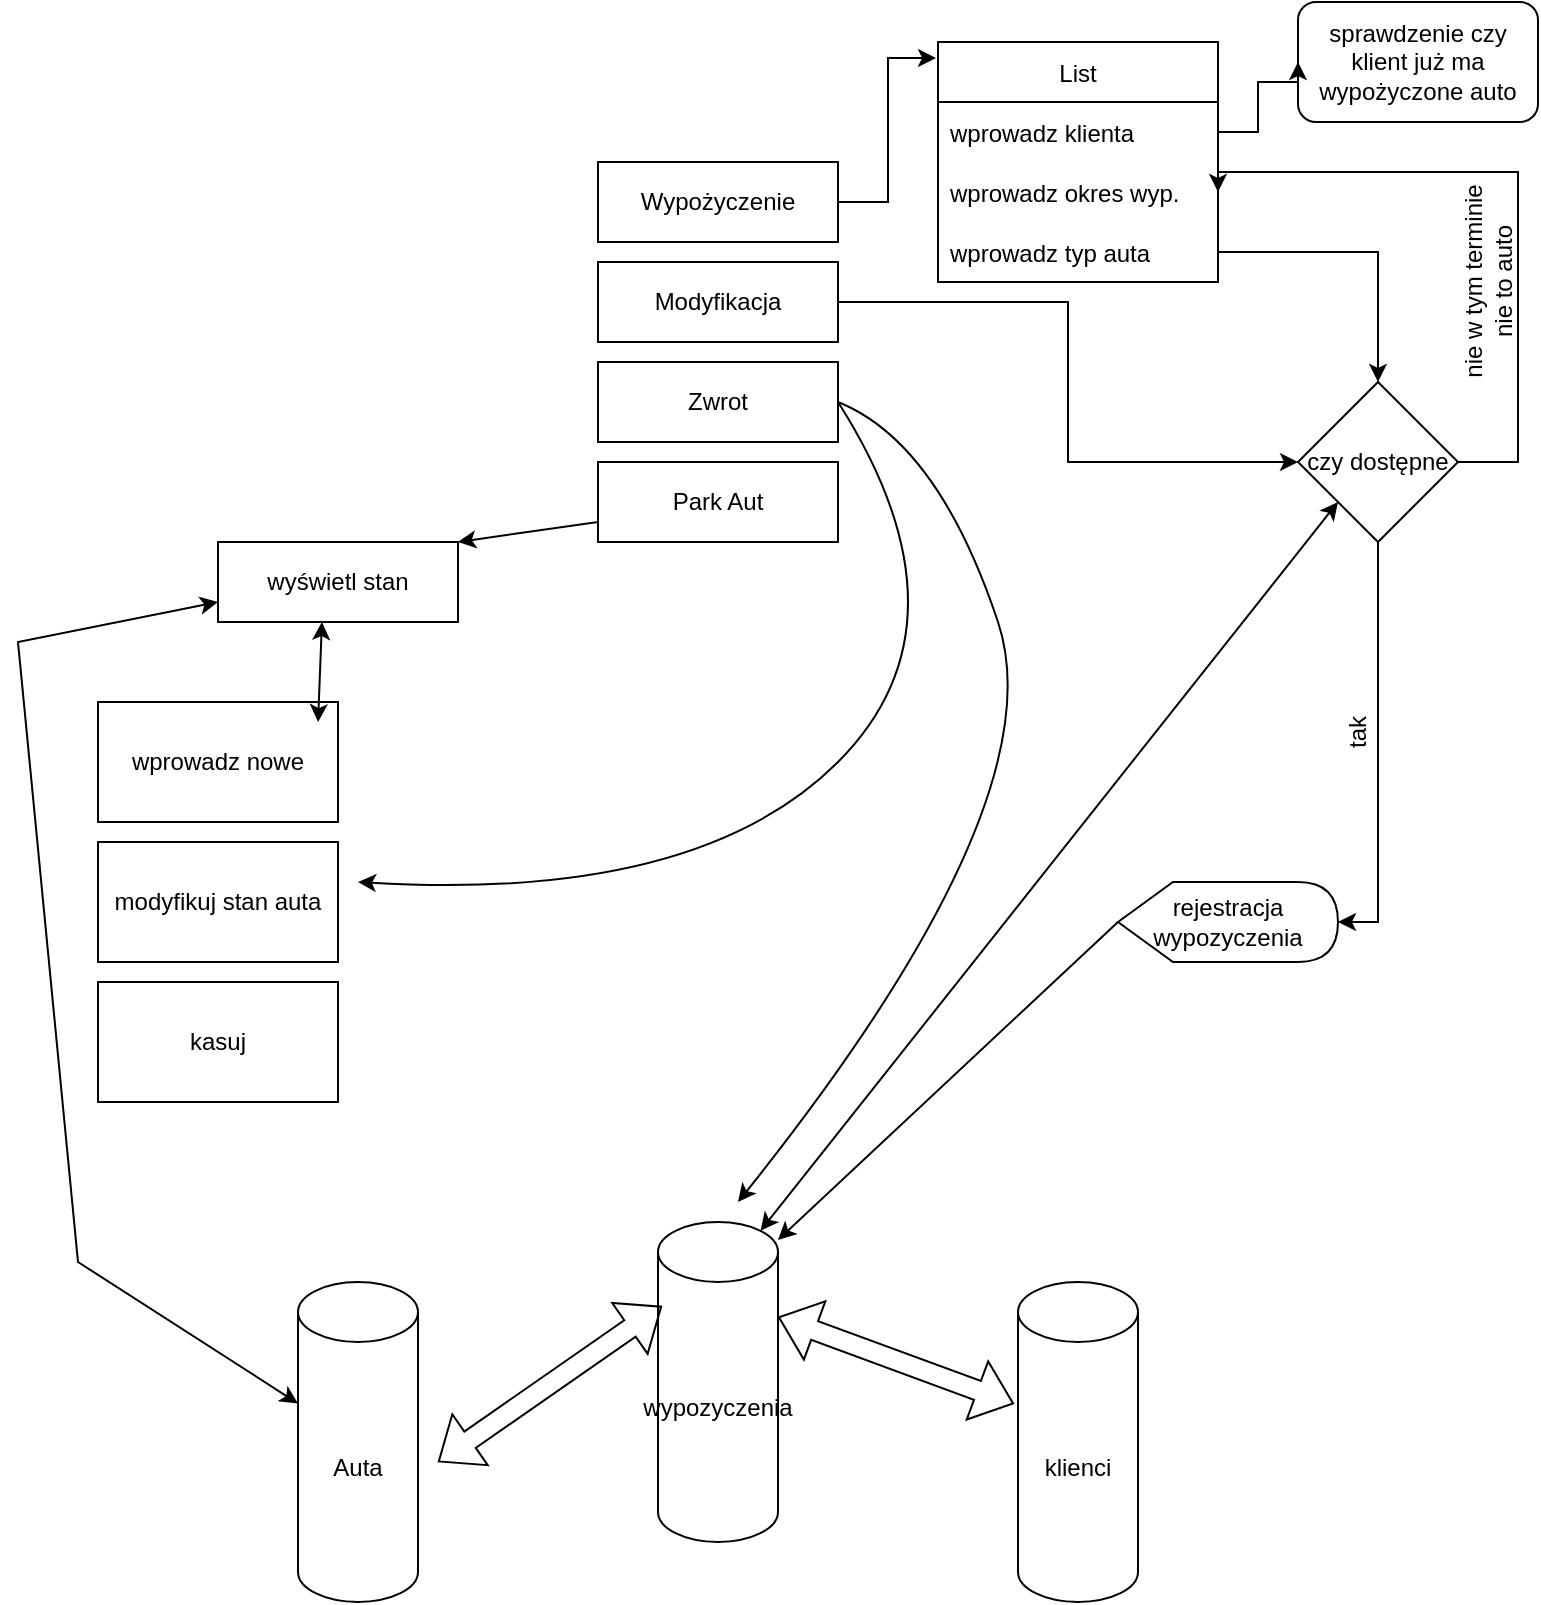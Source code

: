 <mxfile version="17.4.2" type="device"><diagram id="bP646m_zEIl4J701v7i3" name="Page-1"><mxGraphModel dx="1356" dy="924" grid="1" gridSize="10" guides="1" tooltips="1" connect="1" arrows="1" fold="1" page="1" pageScale="1" pageWidth="827" pageHeight="1169" math="0" shadow="0"><root><mxCell id="0"/><mxCell id="1" parent="0"/><mxCell id="UQa3HUa4EXdPo_pVCjuK-43" style="edgeStyle=orthogonalEdgeStyle;rounded=0;orthogonalLoop=1;jettySize=auto;html=1;exitX=1;exitY=0.5;exitDx=0;exitDy=0;entryX=-0.007;entryY=0.067;entryDx=0;entryDy=0;entryPerimeter=0;" edge="1" parent="1" source="UQa3HUa4EXdPo_pVCjuK-1" target="UQa3HUa4EXdPo_pVCjuK-28"><mxGeometry relative="1" as="geometry"/></mxCell><mxCell id="UQa3HUa4EXdPo_pVCjuK-1" value="Wypożyczenie" style="rounded=0;whiteSpace=wrap;html=1;" vertex="1" parent="1"><mxGeometry x="340" y="80" width="120" height="40" as="geometry"/></mxCell><mxCell id="UQa3HUa4EXdPo_pVCjuK-52" style="edgeStyle=orthogonalEdgeStyle;rounded=0;orthogonalLoop=1;jettySize=auto;html=1;exitX=1;exitY=0.5;exitDx=0;exitDy=0;entryX=0;entryY=0.5;entryDx=0;entryDy=0;" edge="1" parent="1" source="UQa3HUa4EXdPo_pVCjuK-2" target="UQa3HUa4EXdPo_pVCjuK-36"><mxGeometry relative="1" as="geometry"/></mxCell><mxCell id="UQa3HUa4EXdPo_pVCjuK-2" value="Modyfikacja" style="rounded=0;whiteSpace=wrap;html=1;" vertex="1" parent="1"><mxGeometry x="340" y="130" width="120" height="40" as="geometry"/></mxCell><mxCell id="UQa3HUa4EXdPo_pVCjuK-3" value="Zwrot" style="rounded=0;whiteSpace=wrap;html=1;" vertex="1" parent="1"><mxGeometry x="340" y="180" width="120" height="40" as="geometry"/></mxCell><mxCell id="UQa3HUa4EXdPo_pVCjuK-4" value="Park Aut" style="rounded=0;whiteSpace=wrap;html=1;" vertex="1" parent="1"><mxGeometry x="340" y="230" width="120" height="40" as="geometry"/></mxCell><mxCell id="UQa3HUa4EXdPo_pVCjuK-7" value="wyświetl stan" style="rounded=0;whiteSpace=wrap;html=1;" vertex="1" parent="1"><mxGeometry x="150" y="270" width="120" height="40" as="geometry"/></mxCell><mxCell id="UQa3HUa4EXdPo_pVCjuK-8" value="wprowadz nowe" style="rounded=0;whiteSpace=wrap;html=1;" vertex="1" parent="1"><mxGeometry x="90" y="350" width="120" height="60" as="geometry"/></mxCell><mxCell id="UQa3HUa4EXdPo_pVCjuK-9" value="modyfikuj stan auta" style="rounded=0;whiteSpace=wrap;html=1;" vertex="1" parent="1"><mxGeometry x="90" y="420" width="120" height="60" as="geometry"/></mxCell><mxCell id="UQa3HUa4EXdPo_pVCjuK-10" value="kasuj" style="rounded=0;whiteSpace=wrap;html=1;" vertex="1" parent="1"><mxGeometry x="90" y="490" width="120" height="60" as="geometry"/></mxCell><mxCell id="UQa3HUa4EXdPo_pVCjuK-11" value="" style="endArrow=classic;html=1;rounded=0;entryX=1;entryY=0;entryDx=0;entryDy=0;exitX=0;exitY=0.75;exitDx=0;exitDy=0;" edge="1" parent="1" source="UQa3HUa4EXdPo_pVCjuK-4" target="UQa3HUa4EXdPo_pVCjuK-7"><mxGeometry width="50" height="50" relative="1" as="geometry"><mxPoint x="390" y="500" as="sourcePoint"/><mxPoint x="440" y="450" as="targetPoint"/></mxGeometry></mxCell><mxCell id="UQa3HUa4EXdPo_pVCjuK-14" value="" style="curved=1;endArrow=classic;html=1;rounded=0;" edge="1" parent="1"><mxGeometry width="50" height="50" relative="1" as="geometry"><mxPoint x="460" y="200" as="sourcePoint"/><mxPoint x="220" y="440" as="targetPoint"/><Array as="points"><mxPoint x="530" y="310"/><mxPoint x="390" y="450"/></Array></mxGeometry></mxCell><mxCell id="UQa3HUa4EXdPo_pVCjuK-17" value="Auta" style="shape=cylinder3;whiteSpace=wrap;html=1;boundedLbl=1;backgroundOutline=1;size=15;" vertex="1" parent="1"><mxGeometry x="190" y="640" width="60" height="160" as="geometry"/></mxCell><mxCell id="UQa3HUa4EXdPo_pVCjuK-18" value="wypozyczenia" style="shape=cylinder3;whiteSpace=wrap;html=1;boundedLbl=1;backgroundOutline=1;size=15;" vertex="1" parent="1"><mxGeometry x="370" y="610" width="60" height="160" as="geometry"/></mxCell><mxCell id="UQa3HUa4EXdPo_pVCjuK-19" value="klienci" style="shape=cylinder3;whiteSpace=wrap;html=1;boundedLbl=1;backgroundOutline=1;size=15;" vertex="1" parent="1"><mxGeometry x="550" y="640" width="60" height="160" as="geometry"/></mxCell><mxCell id="UQa3HUa4EXdPo_pVCjuK-28" value="List" style="swimlane;fontStyle=0;childLayout=stackLayout;horizontal=1;startSize=30;horizontalStack=0;resizeParent=1;resizeParentMax=0;resizeLast=0;collapsible=1;marginBottom=0;" vertex="1" parent="1"><mxGeometry x="510" y="20" width="140" height="120" as="geometry"/></mxCell><mxCell id="UQa3HUa4EXdPo_pVCjuK-29" value="wprowadz klienta" style="text;strokeColor=none;fillColor=none;align=left;verticalAlign=middle;spacingLeft=4;spacingRight=4;overflow=hidden;points=[[0,0.5],[1,0.5]];portConstraint=eastwest;rotatable=0;" vertex="1" parent="UQa3HUa4EXdPo_pVCjuK-28"><mxGeometry y="30" width="140" height="30" as="geometry"/></mxCell><mxCell id="UQa3HUa4EXdPo_pVCjuK-30" value="wprowadz okres wyp." style="text;strokeColor=none;fillColor=none;align=left;verticalAlign=middle;spacingLeft=4;spacingRight=4;overflow=hidden;points=[[0,0.5],[1,0.5]];portConstraint=eastwest;rotatable=0;" vertex="1" parent="UQa3HUa4EXdPo_pVCjuK-28"><mxGeometry y="60" width="140" height="30" as="geometry"/></mxCell><mxCell id="UQa3HUa4EXdPo_pVCjuK-31" value="wprowadz typ auta" style="text;strokeColor=none;fillColor=none;align=left;verticalAlign=middle;spacingLeft=4;spacingRight=4;overflow=hidden;points=[[0,0.5],[1,0.5]];portConstraint=eastwest;rotatable=0;" vertex="1" parent="UQa3HUa4EXdPo_pVCjuK-28"><mxGeometry y="90" width="140" height="30" as="geometry"/></mxCell><mxCell id="UQa3HUa4EXdPo_pVCjuK-32" style="edgeStyle=orthogonalEdgeStyle;rounded=0;orthogonalLoop=1;jettySize=auto;html=1;exitX=1;exitY=0.5;exitDx=0;exitDy=0;entryX=0.5;entryY=0;entryDx=0;entryDy=0;" edge="1" parent="1" source="UQa3HUa4EXdPo_pVCjuK-31" target="UQa3HUa4EXdPo_pVCjuK-36"><mxGeometry relative="1" as="geometry"><mxPoint x="740" y="170" as="targetPoint"/></mxGeometry></mxCell><mxCell id="UQa3HUa4EXdPo_pVCjuK-37" style="edgeStyle=orthogonalEdgeStyle;rounded=0;orthogonalLoop=1;jettySize=auto;html=1;entryX=1;entryY=0.5;entryDx=0;entryDy=0;" edge="1" parent="1" source="UQa3HUa4EXdPo_pVCjuK-36" target="UQa3HUa4EXdPo_pVCjuK-30"><mxGeometry relative="1" as="geometry"><Array as="points"><mxPoint x="800" y="230"/><mxPoint x="800" y="85"/></Array></mxGeometry></mxCell><mxCell id="UQa3HUa4EXdPo_pVCjuK-48" style="edgeStyle=orthogonalEdgeStyle;rounded=0;orthogonalLoop=1;jettySize=auto;html=1;exitX=0.5;exitY=1;exitDx=0;exitDy=0;entryX=1;entryY=0.5;entryDx=0;entryDy=0;entryPerimeter=0;" edge="1" parent="1" source="UQa3HUa4EXdPo_pVCjuK-36" target="UQa3HUa4EXdPo_pVCjuK-47"><mxGeometry relative="1" as="geometry"/></mxCell><mxCell id="UQa3HUa4EXdPo_pVCjuK-36" value="czy dostępne" style="rhombus;whiteSpace=wrap;html=1;" vertex="1" parent="1"><mxGeometry x="690" y="190" width="80" height="80" as="geometry"/></mxCell><mxCell id="UQa3HUa4EXdPo_pVCjuK-38" value="nie w tym terminie&lt;br&gt;nie to auto&lt;br&gt;" style="text;html=1;align=center;verticalAlign=middle;resizable=0;points=[];autosize=1;strokeColor=none;fillColor=none;rotation=-90;" vertex="1" parent="1"><mxGeometry x="730" y="125" width="110" height="30" as="geometry"/></mxCell><mxCell id="UQa3HUa4EXdPo_pVCjuK-39" value="" style="endArrow=classic;startArrow=classic;html=1;rounded=0;exitX=0.855;exitY=0;exitDx=0;exitDy=4.35;exitPerimeter=0;" edge="1" parent="1" source="UQa3HUa4EXdPo_pVCjuK-18"><mxGeometry width="50" height="50" relative="1" as="geometry"><mxPoint x="690" y="470" as="sourcePoint"/><mxPoint x="710" y="250" as="targetPoint"/></mxGeometry></mxCell><mxCell id="UQa3HUa4EXdPo_pVCjuK-40" value="sprawdzenie czy klient już ma&lt;br&gt;wypożyczone auto" style="rounded=1;whiteSpace=wrap;html=1;" vertex="1" parent="1"><mxGeometry x="690" width="120" height="60" as="geometry"/></mxCell><mxCell id="UQa3HUa4EXdPo_pVCjuK-44" style="edgeStyle=orthogonalEdgeStyle;rounded=0;orthogonalLoop=1;jettySize=auto;html=1;entryX=0;entryY=0.5;entryDx=0;entryDy=0;" edge="1" parent="1" target="UQa3HUa4EXdPo_pVCjuK-40"><mxGeometry relative="1" as="geometry"><mxPoint x="650" y="65" as="sourcePoint"/><Array as="points"><mxPoint x="670" y="65"/><mxPoint x="670" y="40"/><mxPoint x="690" y="40"/></Array></mxGeometry></mxCell><mxCell id="UQa3HUa4EXdPo_pVCjuK-47" value="rejestracja&lt;br&gt;wypozyczenia" style="shape=display;whiteSpace=wrap;html=1;" vertex="1" parent="1"><mxGeometry x="600" y="440" width="110" height="40" as="geometry"/></mxCell><mxCell id="UQa3HUa4EXdPo_pVCjuK-50" value="" style="endArrow=classic;html=1;rounded=0;entryX=1;entryY=0.056;entryDx=0;entryDy=0;entryPerimeter=0;exitX=0;exitY=0.5;exitDx=0;exitDy=0;exitPerimeter=0;" edge="1" parent="1" source="UQa3HUa4EXdPo_pVCjuK-47" target="UQa3HUa4EXdPo_pVCjuK-18"><mxGeometry width="50" height="50" relative="1" as="geometry"><mxPoint x="690" y="440" as="sourcePoint"/><mxPoint x="740" y="390" as="targetPoint"/></mxGeometry></mxCell><mxCell id="UQa3HUa4EXdPo_pVCjuK-53" value="tak" style="text;html=1;strokeColor=none;fillColor=none;align=center;verticalAlign=middle;whiteSpace=wrap;rounded=0;rotation=-90;" vertex="1" parent="1"><mxGeometry x="690" y="350" width="60" height="30" as="geometry"/></mxCell><mxCell id="UQa3HUa4EXdPo_pVCjuK-55" value="" style="curved=1;endArrow=classic;html=1;rounded=0;exitX=1;exitY=0.5;exitDx=0;exitDy=0;" edge="1" parent="1" source="UQa3HUa4EXdPo_pVCjuK-3"><mxGeometry width="50" height="50" relative="1" as="geometry"><mxPoint x="690" y="430" as="sourcePoint"/><mxPoint x="410" y="600" as="targetPoint"/><Array as="points"><mxPoint x="510" y="220"/><mxPoint x="570" y="400"/></Array></mxGeometry></mxCell><mxCell id="UQa3HUa4EXdPo_pVCjuK-56" value="" style="endArrow=classic;startArrow=classic;html=1;rounded=0;entryX=0;entryY=0.75;entryDx=0;entryDy=0;" edge="1" parent="1" source="UQa3HUa4EXdPo_pVCjuK-17" target="UQa3HUa4EXdPo_pVCjuK-7"><mxGeometry width="50" height="50" relative="1" as="geometry"><mxPoint x="690" y="430" as="sourcePoint"/><mxPoint x="740" y="380" as="targetPoint"/><Array as="points"><mxPoint x="80" y="630"/><mxPoint x="50" y="320"/></Array></mxGeometry></mxCell><mxCell id="UQa3HUa4EXdPo_pVCjuK-57" value="" style="endArrow=classic;startArrow=classic;html=1;rounded=0;entryX=0.433;entryY=1;entryDx=0;entryDy=0;entryPerimeter=0;exitX=0.917;exitY=0.167;exitDx=0;exitDy=0;exitPerimeter=0;" edge="1" parent="1" source="UQa3HUa4EXdPo_pVCjuK-8" target="UQa3HUa4EXdPo_pVCjuK-7"><mxGeometry width="50" height="50" relative="1" as="geometry"><mxPoint x="230" y="370" as="sourcePoint"/><mxPoint x="280" y="320" as="targetPoint"/></mxGeometry></mxCell><mxCell id="UQa3HUa4EXdPo_pVCjuK-58" value="" style="shape=flexArrow;endArrow=classic;startArrow=classic;html=1;rounded=0;entryX=0.033;entryY=0.263;entryDx=0;entryDy=0;entryPerimeter=0;" edge="1" parent="1" target="UQa3HUa4EXdPo_pVCjuK-18"><mxGeometry width="100" height="100" relative="1" as="geometry"><mxPoint x="260" y="730" as="sourcePoint"/><mxPoint x="360" y="630" as="targetPoint"/></mxGeometry></mxCell><mxCell id="UQa3HUa4EXdPo_pVCjuK-59" value="" style="shape=flexArrow;endArrow=classic;startArrow=classic;html=1;rounded=0;exitX=1;exitY=0;exitDx=0;exitDy=47.5;exitPerimeter=0;entryX=-0.033;entryY=0.381;entryDx=0;entryDy=0;entryPerimeter=0;" edge="1" parent="1" source="UQa3HUa4EXdPo_pVCjuK-18" target="UQa3HUa4EXdPo_pVCjuK-19"><mxGeometry width="100" height="100" relative="1" as="geometry"><mxPoint x="440" y="740" as="sourcePoint"/><mxPoint x="540" y="640" as="targetPoint"/></mxGeometry></mxCell></root></mxGraphModel></diagram></mxfile>